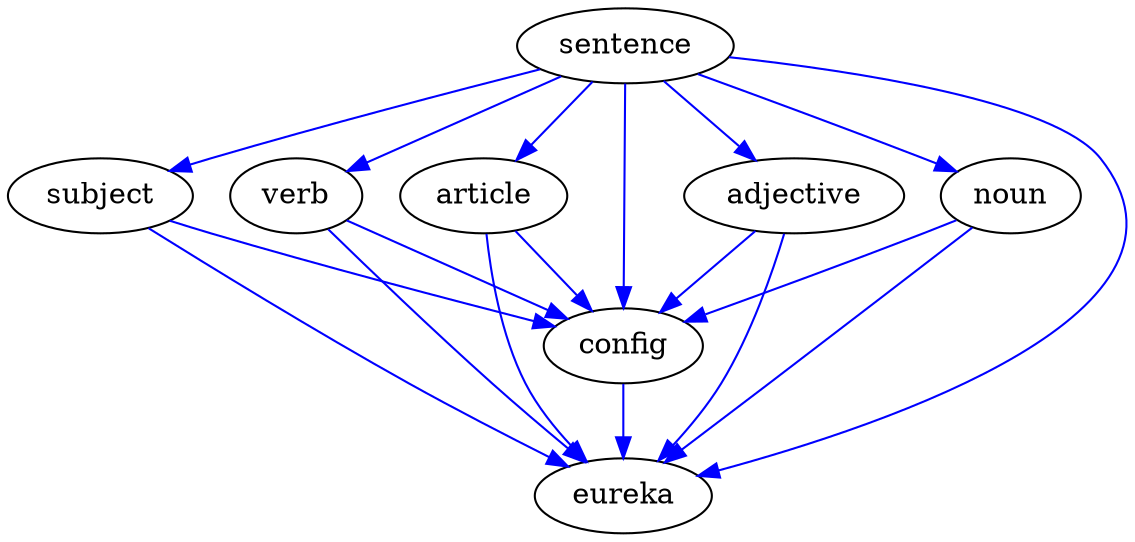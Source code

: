 digraph {
config->eureka[color=blue]
subject->eureka[color=blue]
subject->config[color=blue]
verb->eureka[color=blue]
verb->config[color=blue]
article->eureka[color=blue]
article->config[color=blue]
adjective->eureka[color=blue]
adjective->config[color=blue]
noun->eureka[color=blue]
noun->config[color=blue]
sentence->adjective[color=blue]
sentence->eureka[color=blue]
sentence->subject[color=blue]
sentence->verb[color=blue]
sentence->noun[color=blue]
sentence->config[color=blue]
sentence->article[color=blue]
}
